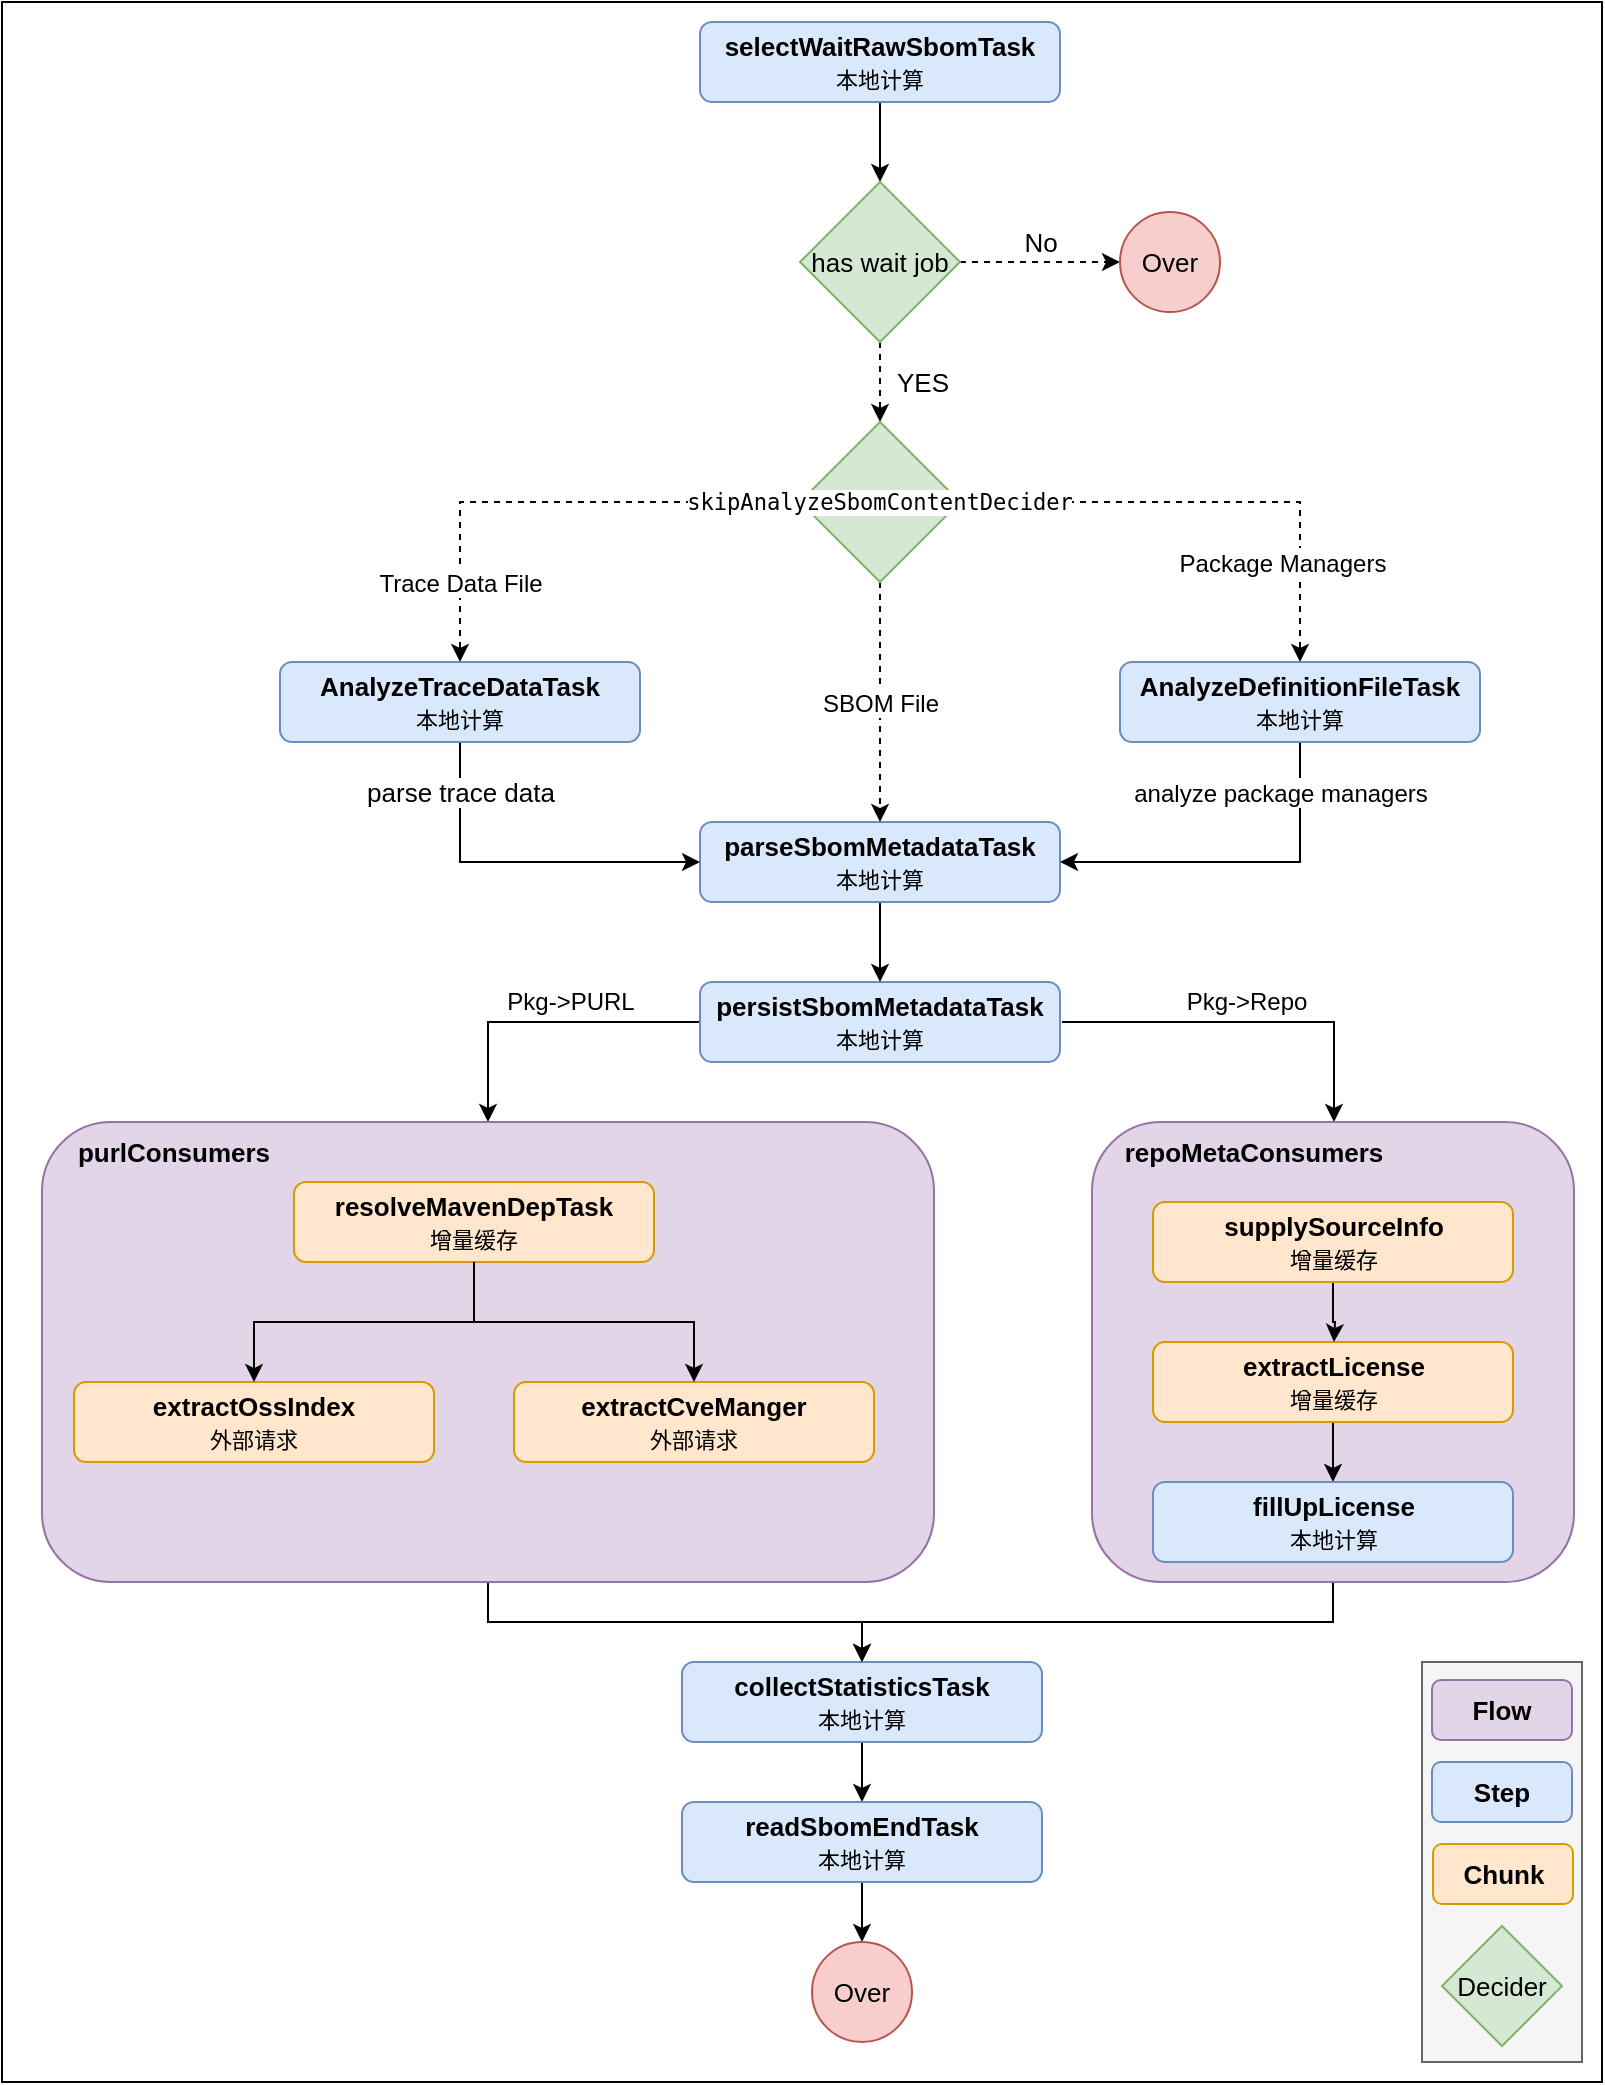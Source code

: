 <mxfile version="20.5.3" type="embed"><diagram id="M8MxXBrPchK3HFXcNhpn" name="Page-1"><mxGraphModel dx="1844" dy="536" grid="1" gridSize="10" guides="1" tooltips="1" connect="1" arrows="1" fold="1" page="1" pageScale="1" pageWidth="827" pageHeight="1169" math="0" shadow="0"><root><mxCell id="0"/><mxCell id="1" parent="0"/><mxCell id="147" value="" style="rounded=0;whiteSpace=wrap;html=1;" vertex="1" parent="1"><mxGeometry x="-720" width="800" height="1040" as="geometry"/></mxCell><mxCell id="90" style="edgeStyle=orthogonalEdgeStyle;rounded=0;orthogonalLoop=1;jettySize=auto;html=1;exitX=0.5;exitY=1;exitDx=0;exitDy=0;entryX=0.5;entryY=0;entryDx=0;entryDy=0;fontSize=13;" parent="1" source="91" target="94" edge="1"><mxGeometry relative="1" as="geometry"/></mxCell><mxCell id="91" value="selectWaitRawSbomTask&lt;br&gt;&lt;span style=&quot;font-size: 11px; font-weight: 400;&quot;&gt;本地计算&lt;/span&gt;" style="rounded=1;whiteSpace=wrap;html=1;fillColor=#dae8fc;strokeColor=#6c8ebf;fontSize=13;fontStyle=1" parent="1" vertex="1"><mxGeometry x="-371" y="10" width="180" height="40" as="geometry"/></mxCell><mxCell id="92" value="No" style="edgeStyle=orthogonalEdgeStyle;rounded=0;orthogonalLoop=1;jettySize=auto;html=1;exitX=1;exitY=0.5;exitDx=0;exitDy=0;entryX=0;entryY=0.5;entryDx=0;entryDy=0;fontSize=13;dashed=1;" parent="1" source="94" target="95" edge="1"><mxGeometry y="10" relative="1" as="geometry"><mxPoint as="offset"/></mxGeometry></mxCell><mxCell id="93" value="YES" style="edgeStyle=orthogonalEdgeStyle;rounded=0;orthogonalLoop=1;jettySize=auto;html=1;exitX=0.5;exitY=1;exitDx=0;exitDy=0;entryX=0.5;entryY=0;entryDx=0;entryDy=0;fontSize=13;dashed=1;" parent="1" source="94" target="114" edge="1"><mxGeometry y="21" relative="1" as="geometry"><mxPoint as="offset"/></mxGeometry></mxCell><mxCell id="94" value="has wait job" style="rhombus;whiteSpace=wrap;html=1;fillColor=#d5e8d4;strokeColor=#82b366;fontSize=13;" parent="1" vertex="1"><mxGeometry x="-321" y="90" width="80" height="80" as="geometry"/></mxCell><mxCell id="95" value="Over" style="ellipse;whiteSpace=wrap;html=1;aspect=fixed;fillColor=#f8cecc;strokeColor=#b85450;fontSize=13;" parent="1" vertex="1"><mxGeometry x="-161" y="105" width="50" height="50" as="geometry"/></mxCell><mxCell id="96" style="edgeStyle=orthogonalEdgeStyle;rounded=0;orthogonalLoop=1;jettySize=auto;html=1;entryX=0.5;entryY=0;entryDx=0;entryDy=0;fontSize=12;fontColor=#000000;" parent="1" target="129" edge="1"><mxGeometry relative="1" as="geometry"><mxPoint x="-190" y="510" as="sourcePoint"/><Array as="points"><mxPoint x="-54" y="510"/><mxPoint x="-54" y="560"/></Array></mxGeometry></mxCell><mxCell id="97" value="Pkg-&amp;gt;Repo" style="edgeLabel;html=1;align=center;verticalAlign=middle;resizable=0;points=[];fontSize=12;fontColor=#000000;" parent="96" vertex="1" connectable="0"><mxGeometry x="-0.016" y="-1" relative="1" as="geometry"><mxPoint y="-11" as="offset"/></mxGeometry></mxCell><mxCell id="98" style="edgeStyle=orthogonalEdgeStyle;rounded=0;orthogonalLoop=1;jettySize=auto;html=1;fontSize=12;fontColor=#000000;exitX=0;exitY=0.5;exitDx=0;exitDy=0;entryX=0.5;entryY=0;entryDx=0;entryDy=0;" parent="1" source="100" target="116" edge="1"><mxGeometry relative="1" as="geometry"><mxPoint x="-460" y="560" as="targetPoint"/><Array as="points"><mxPoint x="-477" y="510"/></Array></mxGeometry></mxCell><mxCell id="99" value="Pkg-&amp;gt;PURL" style="edgeLabel;html=1;align=center;verticalAlign=middle;resizable=0;points=[];fontSize=12;fontColor=#000000;" parent="98" vertex="1" connectable="0"><mxGeometry x="-0.166" y="-2" relative="1" as="geometry"><mxPoint y="-8" as="offset"/></mxGeometry></mxCell><mxCell id="100" value="persistSbomMetadataTask&lt;br&gt;&lt;span style=&quot;font-size: 11px; font-weight: 400;&quot;&gt;本地计算&lt;/span&gt;" style="rounded=1;whiteSpace=wrap;html=1;fillColor=#dae8fc;strokeColor=#6c8ebf;fontSize=13;fontStyle=1" parent="1" vertex="1"><mxGeometry x="-371" y="490" width="180" height="40" as="geometry"/></mxCell><mxCell id="101" style="edgeStyle=orthogonalEdgeStyle;rounded=0;orthogonalLoop=1;jettySize=auto;html=1;exitX=0.5;exitY=1;exitDx=0;exitDy=0;fontSize=13;fontColor=#000000;" parent="1" source="102" target="100" edge="1"><mxGeometry relative="1" as="geometry"/></mxCell><mxCell id="102" value="parseSbomMetadataTask&lt;br&gt;&lt;span style=&quot;font-size: 11px; font-weight: 400;&quot;&gt;本地计算&lt;/span&gt;" style="rounded=1;whiteSpace=wrap;html=1;fillColor=#dae8fc;strokeColor=#6c8ebf;fontSize=13;fontStyle=1" parent="1" vertex="1"><mxGeometry x="-371" y="410" width="180" height="40" as="geometry"/></mxCell><mxCell id="103" style="edgeStyle=orthogonalEdgeStyle;rounded=0;orthogonalLoop=1;jettySize=auto;html=1;exitX=0.5;exitY=1;exitDx=0;exitDy=0;entryX=0;entryY=0.5;entryDx=0;entryDy=0;fontSize=13;fontColor=#000000;" parent="1" source="105" target="102" edge="1"><mxGeometry relative="1" as="geometry"/></mxCell><mxCell id="104" value="parse trace data" style="edgeLabel;html=1;align=center;verticalAlign=middle;resizable=0;points=[];fontSize=13;fontColor=#000000;" parent="103" vertex="1" connectable="0"><mxGeometry x="-0.367" relative="1" as="geometry"><mxPoint y="-32" as="offset"/></mxGeometry></mxCell><mxCell id="105" value="AnalyzeTraceDataTask&lt;br&gt;&lt;span style=&quot;font-size: 11px; font-weight: 400;&quot;&gt;本地计算&lt;/span&gt;" style="rounded=1;whiteSpace=wrap;html=1;fillColor=#dae8fc;strokeColor=#6c8ebf;fontSize=13;fontStyle=1" parent="1" vertex="1"><mxGeometry x="-581" y="330" width="180" height="40" as="geometry"/></mxCell><mxCell id="106" style="edgeStyle=orthogonalEdgeStyle;rounded=0;orthogonalLoop=1;jettySize=auto;html=1;entryX=1;entryY=0.5;entryDx=0;entryDy=0;fontSize=13;fontColor=#000000;exitX=0.5;exitY=1;exitDx=0;exitDy=0;" parent="1" source="108" target="102" edge="1"><mxGeometry relative="1" as="geometry"/></mxCell><mxCell id="107" value="&lt;font style=&quot;font-size: 12px&quot;&gt;analyze package managers&lt;/font&gt;" style="edgeLabel;html=1;align=center;verticalAlign=middle;resizable=0;points=[];fontSize=13;fontColor=#000000;" parent="106" vertex="1" connectable="0"><mxGeometry x="-0.044" y="1" relative="1" as="geometry"><mxPoint x="16" y="-36" as="offset"/></mxGeometry></mxCell><mxCell id="108" value="AnalyzeDefinitionFileTask&lt;br&gt;&lt;span style=&quot;font-size: 11px; font-weight: 400;&quot;&gt;本地计算&lt;/span&gt;" style="rounded=1;whiteSpace=wrap;html=1;fillColor=#dae8fc;strokeColor=#6c8ebf;fontSize=13;fontStyle=1" parent="1" vertex="1"><mxGeometry x="-161" y="330" width="180" height="40" as="geometry"/></mxCell><mxCell id="109" value="&lt;font style=&quot;font-size: 12px&quot;&gt;SBOM File&lt;/font&gt;" style="edgeStyle=orthogonalEdgeStyle;rounded=0;orthogonalLoop=1;jettySize=auto;html=1;exitX=0.5;exitY=1;exitDx=0;exitDy=0;entryX=0.5;entryY=0;entryDx=0;entryDy=0;fontSize=13;fontColor=#000000;dashed=1;" parent="1" source="114" target="102" edge="1"><mxGeometry relative="1" as="geometry"><mxPoint x="-281" y="310" as="sourcePoint"/></mxGeometry></mxCell><mxCell id="110" style="edgeStyle=orthogonalEdgeStyle;rounded=0;orthogonalLoop=1;jettySize=auto;html=1;fontSize=13;fontColor=#000000;dashed=1;" parent="1" source="114" target="105" edge="1"><mxGeometry relative="1" as="geometry"/></mxCell><mxCell id="111" value="&lt;font style=&quot;font-size: 12px&quot;&gt;Trace Data File&lt;/font&gt;" style="edgeLabel;html=1;align=center;verticalAlign=middle;resizable=0;points=[];fontSize=13;fontColor=#000000;" parent="110" vertex="1" connectable="0"><mxGeometry x="-0.009" relative="1" as="geometry"><mxPoint x="-46" y="40" as="offset"/></mxGeometry></mxCell><mxCell id="112" style="edgeStyle=orthogonalEdgeStyle;rounded=0;orthogonalLoop=1;jettySize=auto;html=1;exitX=1;exitY=0.5;exitDx=0;exitDy=0;entryX=0.5;entryY=0;entryDx=0;entryDy=0;fontSize=13;fontColor=#000000;dashed=1;" parent="1" source="114" target="108" edge="1"><mxGeometry relative="1" as="geometry"/></mxCell><mxCell id="113" value="&lt;font style=&quot;font-size: 12px&quot;&gt;Package Managers&lt;/font&gt;" style="edgeLabel;html=1;align=center;verticalAlign=middle;resizable=0;points=[];fontSize=13;fontColor=#000000;" parent="112" vertex="1" connectable="0"><mxGeometry x="0.339" y="3" relative="1" as="geometry"><mxPoint x="-7" y="33" as="offset"/></mxGeometry></mxCell><mxCell id="114" value="&lt;pre style=&quot;background-color: rgb(255 , 255 , 255) ; font-family: &amp;#34;jetbrains mono&amp;#34; , monospace ; font-size: 8.3pt&quot;&gt;&lt;pre style=&quot;font-family: &amp;#34;jetbrains mono&amp;#34; , monospace ; font-size: 8.3pt&quot;&gt;skipAnalyzeSbomContentDecider&lt;/pre&gt;&lt;/pre&gt;" style="rhombus;whiteSpace=wrap;html=1;fillColor=#d5e8d4;strokeColor=#82b366;fontSize=13;" parent="1" vertex="1"><mxGeometry x="-321" y="210" width="80" height="80" as="geometry"/></mxCell><mxCell id="115" style="edgeStyle=orthogonalEdgeStyle;rounded=0;orthogonalLoop=1;jettySize=auto;html=1;entryX=0.5;entryY=0;entryDx=0;entryDy=0;fontSize=12;fontColor=#000000;" parent="1" source="116" target="124" edge="1"><mxGeometry relative="1" as="geometry"><mxPoint x="-314" y="830" as="targetPoint"/></mxGeometry></mxCell><mxCell id="144" style="edgeStyle=orthogonalEdgeStyle;rounded=0;orthogonalLoop=1;jettySize=auto;html=1;exitX=0.5;exitY=0;exitDx=0;exitDy=0;entryX=0.522;entryY=0.013;entryDx=0;entryDy=0;entryPerimeter=0;fontSize=11;" parent="1" source="116" target="118" edge="1"><mxGeometry relative="1" as="geometry"/></mxCell><mxCell id="145" style="edgeStyle=orthogonalEdgeStyle;rounded=0;orthogonalLoop=1;jettySize=auto;html=1;exitX=0.5;exitY=0;exitDx=0;exitDy=0;entryX=0.5;entryY=0;entryDx=0;entryDy=0;fontSize=11;" parent="1" source="116" target="118" edge="1"><mxGeometry relative="1" as="geometry"/></mxCell><mxCell id="116" value="" style="rounded=1;whiteSpace=wrap;html=1;fontSize=12;fillColor=#e1d5e7;strokeColor=#9673a6;" parent="1" vertex="1"><mxGeometry x="-700" y="560" width="446" height="230" as="geometry"/></mxCell><mxCell id="117" value="&lt;b&gt;purlConsumers&lt;/b&gt;" style="text;html=1;strokeColor=none;fillColor=none;align=center;verticalAlign=middle;whiteSpace=wrap;rounded=0;fontSize=13;fontColor=#000000;" parent="1" vertex="1"><mxGeometry x="-704" y="565" width="140" height="20" as="geometry"/></mxCell><mxCell id="118" value="&lt;b&gt;resolveMavenDepTask&lt;br&gt;&lt;/b&gt;&lt;span style=&quot;font-size: 11px; font-weight: 400;&quot;&gt;增量缓存&lt;/span&gt;&lt;b&gt;&lt;br&gt;&lt;/b&gt;" style="rounded=1;whiteSpace=wrap;html=1;fillColor=#ffe6cc;strokeColor=#d79b00;fontSize=13;fontStyle=1" parent="1" vertex="1"><mxGeometry x="-574" y="590" width="180" height="40" as="geometry"/></mxCell><mxCell id="119" value="extractOssIndex&lt;br&gt;&lt;font style=&quot;font-size: 11px; font-weight: normal;&quot;&gt;外部请求&lt;/font&gt;" style="rounded=1;whiteSpace=wrap;html=1;fillColor=#ffe6cc;strokeColor=#d79b00;fontSize=13;fontStyle=1" parent="1" vertex="1"><mxGeometry x="-684" y="690" width="180" height="40" as="geometry"/></mxCell><mxCell id="120" value="extractCveManger&lt;br&gt;&lt;span style=&quot;font-size: 11px; font-weight: 400;&quot;&gt;外部请求&lt;/span&gt;" style="rounded=1;whiteSpace=wrap;html=1;fillColor=#ffe6cc;strokeColor=#d79b00;fontSize=13;fontStyle=1" parent="1" vertex="1"><mxGeometry x="-464" y="690" width="180" height="40" as="geometry"/></mxCell><mxCell id="121" style="edgeStyle=orthogonalEdgeStyle;rounded=0;orthogonalLoop=1;jettySize=auto;html=1;fontSize=12;fontColor=#000000;entryX=0.5;entryY=0;entryDx=0;entryDy=0;exitX=0.5;exitY=1;exitDx=0;exitDy=0;" parent="1" source="118" target="120" edge="1"><mxGeometry relative="1" as="geometry"><mxPoint x="86" y="610" as="targetPoint"/><mxPoint x="-484" y="640" as="sourcePoint"/><Array as="points"><mxPoint x="-484" y="660"/><mxPoint x="-374" y="660"/></Array></mxGeometry></mxCell><mxCell id="122" style="edgeStyle=orthogonalEdgeStyle;rounded=0;orthogonalLoop=1;jettySize=auto;html=1;fontSize=12;fontColor=#000000;entryX=0.5;entryY=0;entryDx=0;entryDy=0;exitX=0.5;exitY=1;exitDx=0;exitDy=0;" parent="1" source="118" target="119" edge="1"><mxGeometry relative="1" as="geometry"><mxPoint x="86" y="610" as="targetPoint"/><mxPoint x="-484" y="641" as="sourcePoint"/><Array as="points"><mxPoint x="-484" y="660"/><mxPoint x="-594" y="660"/></Array></mxGeometry></mxCell><mxCell id="123" style="edgeStyle=orthogonalEdgeStyle;rounded=0;orthogonalLoop=1;jettySize=auto;html=1;exitX=0.5;exitY=1;exitDx=0;exitDy=0;entryX=0.5;entryY=0;entryDx=0;entryDy=0;fontSize=12;fontColor=#000000;" parent="1" source="124" target="126" edge="1"><mxGeometry relative="1" as="geometry"/></mxCell><mxCell id="124" value="collectStatisticsTask&lt;br&gt;&lt;span style=&quot;font-size: 11px; font-weight: 400;&quot;&gt;本地计算&lt;/span&gt;" style="rounded=1;whiteSpace=wrap;html=1;fillColor=#dae8fc;strokeColor=#6c8ebf;fontSize=13;fontStyle=1" parent="1" vertex="1"><mxGeometry x="-380" y="830" width="180" height="40" as="geometry"/></mxCell><mxCell id="125" style="edgeStyle=orthogonalEdgeStyle;rounded=0;orthogonalLoop=1;jettySize=auto;html=1;exitX=0.5;exitY=1;exitDx=0;exitDy=0;entryX=0.5;entryY=0;entryDx=0;entryDy=0;fontSize=12;fontColor=#000000;" parent="1" source="126" target="127" edge="1"><mxGeometry relative="1" as="geometry"/></mxCell><mxCell id="126" value="readSbomEndTask&lt;br&gt;&lt;span style=&quot;font-size: 11px; font-weight: 400;&quot;&gt;本地计算&lt;/span&gt;" style="rounded=1;whiteSpace=wrap;html=1;fillColor=#dae8fc;strokeColor=#6c8ebf;fontSize=13;fontStyle=1" parent="1" vertex="1"><mxGeometry x="-380" y="900" width="180" height="40" as="geometry"/></mxCell><mxCell id="127" value="Over" style="ellipse;whiteSpace=wrap;html=1;aspect=fixed;fillColor=#f8cecc;strokeColor=#b85450;fontSize=13;" parent="1" vertex="1"><mxGeometry x="-315" y="970" width="50" height="50" as="geometry"/></mxCell><mxCell id="128" style="edgeStyle=orthogonalEdgeStyle;rounded=0;orthogonalLoop=1;jettySize=auto;html=1;fontSize=12;fontColor=#000000;exitX=0.5;exitY=1;exitDx=0;exitDy=0;" parent="1" source="129" target="124" edge="1"><mxGeometry relative="1" as="geometry"><mxPoint x="-314" y="830" as="targetPoint"/></mxGeometry></mxCell><mxCell id="129" value="" style="rounded=1;whiteSpace=wrap;html=1;fontSize=12;fillColor=#e1d5e7;strokeColor=#9673a6;" parent="1" vertex="1"><mxGeometry x="-175" y="560" width="241" height="230" as="geometry"/></mxCell><mxCell id="131" value="" style="edgeStyle=orthogonalEdgeStyle;rounded=0;orthogonalLoop=1;jettySize=auto;html=1;fontSize=12;fontColor=#000000;" parent="1" source="132" target="135" edge="1"><mxGeometry relative="1" as="geometry"/></mxCell><mxCell id="132" value="extractLicense&lt;br&gt;&lt;span style=&quot;font-size: 11px; font-weight: 400;&quot;&gt;增量缓存&lt;/span&gt;" style="rounded=1;whiteSpace=wrap;html=1;fillColor=#ffe6cc;strokeColor=#d79b00;fontSize=13;fontStyle=1" parent="1" vertex="1"><mxGeometry x="-144.5" y="670" width="180" height="40" as="geometry"/></mxCell><mxCell id="133" value="" style="edgeStyle=orthogonalEdgeStyle;rounded=0;orthogonalLoop=1;jettySize=auto;html=1;fontSize=12;fontColor=#000000;" parent="1" source="134" edge="1"><mxGeometry relative="1" as="geometry"><mxPoint x="-54" y="670" as="targetPoint"/></mxGeometry></mxCell><mxCell id="134" value="supplySourceInfo&lt;br&gt;&lt;span style=&quot;font-weight: normal;&quot;&gt;&lt;font style=&quot;font-size: 11px;&quot;&gt;增量缓存&lt;/font&gt;&lt;/span&gt;" style="rounded=1;whiteSpace=wrap;html=1;fillColor=#ffe6cc;strokeColor=#d79b00;fontSize=13;fontStyle=1" parent="1" vertex="1"><mxGeometry x="-144.5" y="600" width="180" height="40" as="geometry"/></mxCell><mxCell id="135" value="fillUpLicense&lt;br&gt;&lt;span style=&quot;font-weight: normal;&quot;&gt;&lt;font style=&quot;font-size: 11px;&quot;&gt;本地计算&lt;/font&gt;&lt;/span&gt;" style="rounded=1;whiteSpace=wrap;html=1;fillColor=#dae8fc;strokeColor=#6c8ebf;fontSize=13;fontStyle=1" parent="1" vertex="1"><mxGeometry x="-144.5" y="740" width="180" height="40" as="geometry"/></mxCell><mxCell id="130" value="&lt;b&gt;repoMetaConsumers&lt;/b&gt;" style="text;html=1;strokeColor=none;fillColor=none;align=center;verticalAlign=middle;whiteSpace=wrap;rounded=0;fontSize=13;fontColor=#000000;" parent="1" vertex="1"><mxGeometry x="-164" y="565" width="140" height="20" as="geometry"/></mxCell><mxCell id="146" value="" style="group;movable=1;resizable=1;rotatable=1;deletable=1;editable=1;connectable=1;" vertex="1" connectable="0" parent="1"><mxGeometry x="-10" y="830" width="80" height="200" as="geometry"/></mxCell><mxCell id="140" value="" style="rounded=0;whiteSpace=wrap;html=1;fontSize=11;fillColor=#f5f5f5;fontColor=#333333;strokeColor=#666666;movable=1;resizable=1;rotatable=1;deletable=1;editable=1;connectable=1;" parent="146" vertex="1"><mxGeometry width="80" height="200" as="geometry"/></mxCell><mxCell id="136" value="Decider" style="rhombus;whiteSpace=wrap;html=1;fillColor=#d5e8d4;strokeColor=#82b366;fontSize=13;movable=1;resizable=1;rotatable=1;deletable=1;editable=1;connectable=1;" parent="146" vertex="1"><mxGeometry x="10" y="132" width="60" height="60" as="geometry"/></mxCell><mxCell id="137" value="Step" style="rounded=1;whiteSpace=wrap;html=1;fillColor=#dae8fc;strokeColor=#6c8ebf;fontSize=13;fontStyle=1;movable=1;resizable=1;rotatable=1;deletable=1;editable=1;connectable=1;" parent="146" vertex="1"><mxGeometry x="5" y="50" width="70" height="30" as="geometry"/></mxCell><mxCell id="138" value="Chunk" style="rounded=1;whiteSpace=wrap;html=1;fillColor=#ffe6cc;strokeColor=#d79b00;fontSize=13;fontStyle=1;movable=1;resizable=1;rotatable=1;deletable=1;editable=1;connectable=1;" parent="146" vertex="1"><mxGeometry x="5.5" y="91" width="70" height="30" as="geometry"/></mxCell><mxCell id="139" value="Flow" style="rounded=1;whiteSpace=wrap;html=1;fillColor=#e1d5e7;strokeColor=#9673a6;fontSize=13;fontStyle=1;movable=1;resizable=1;rotatable=1;deletable=1;editable=1;connectable=1;" parent="146" vertex="1"><mxGeometry x="5" y="9" width="70" height="30" as="geometry"/></mxCell></root></mxGraphModel></diagram></mxfile>